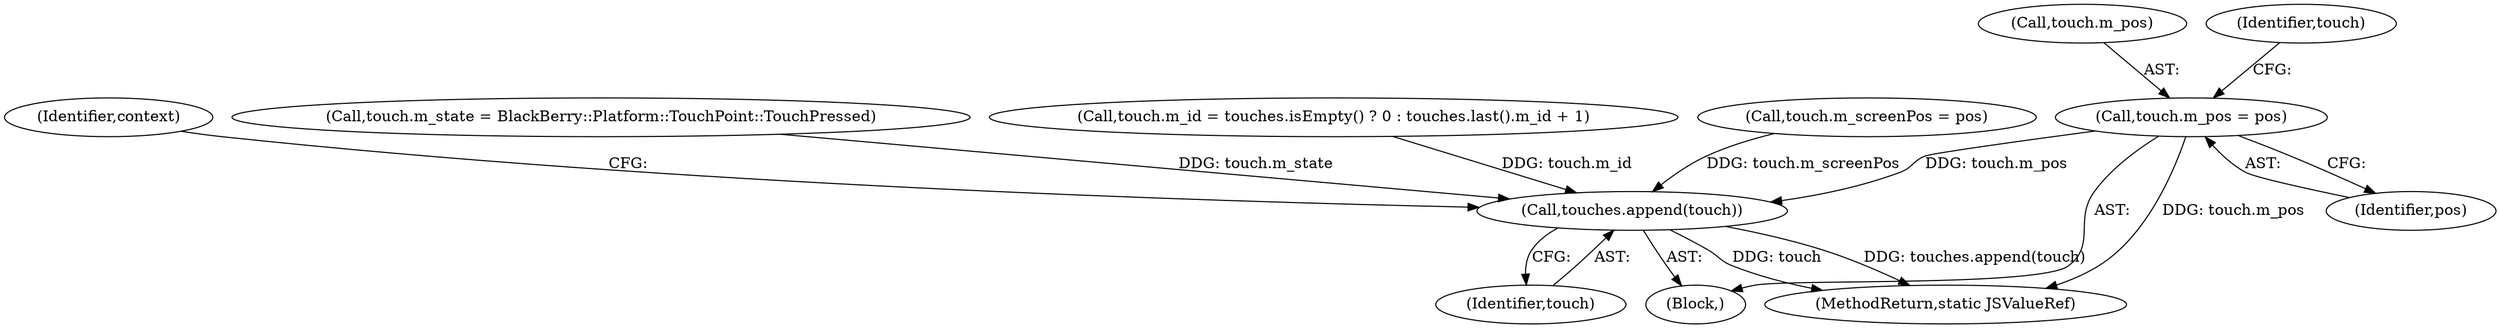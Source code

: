 digraph "1_Chrome_d345af9ed62ee5f431be327967f41c3cc3fe936a_7@del" {
"1000165" [label="(Call,touch.m_pos = pos)"];
"1000180" [label="(Call,touches.append(touch))"];
"1000184" [label="(Identifier,context)"];
"1000166" [label="(Call,touch.m_pos)"];
"1000107" [label="(Block,)"];
"1000185" [label="(MethodReturn,static JSValueRef)"];
"1000172" [label="(Identifier,touch)"];
"1000169" [label="(Identifier,pos)"];
"1000175" [label="(Call,touch.m_state = BlackBerry::Platform::TouchPoint::TouchPressed)"];
"1000180" [label="(Call,touches.append(touch))"];
"1000181" [label="(Identifier,touch)"];
"1000165" [label="(Call,touch.m_pos = pos)"];
"1000152" [label="(Call,touch.m_id = touches.isEmpty() ? 0 : touches.last().m_id + 1)"];
"1000170" [label="(Call,touch.m_screenPos = pos)"];
"1000165" -> "1000107"  [label="AST: "];
"1000165" -> "1000169"  [label="CFG: "];
"1000166" -> "1000165"  [label="AST: "];
"1000169" -> "1000165"  [label="AST: "];
"1000172" -> "1000165"  [label="CFG: "];
"1000165" -> "1000185"  [label="DDG: touch.m_pos"];
"1000165" -> "1000180"  [label="DDG: touch.m_pos"];
"1000180" -> "1000107"  [label="AST: "];
"1000180" -> "1000181"  [label="CFG: "];
"1000181" -> "1000180"  [label="AST: "];
"1000184" -> "1000180"  [label="CFG: "];
"1000180" -> "1000185"  [label="DDG: touch"];
"1000180" -> "1000185"  [label="DDG: touches.append(touch)"];
"1000175" -> "1000180"  [label="DDG: touch.m_state"];
"1000152" -> "1000180"  [label="DDG: touch.m_id"];
"1000170" -> "1000180"  [label="DDG: touch.m_screenPos"];
}
